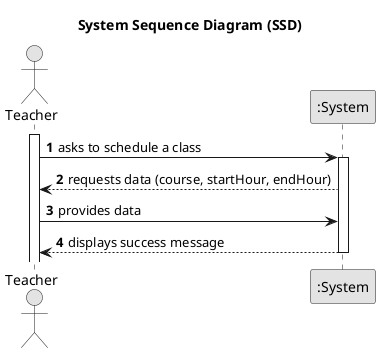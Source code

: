 @startuml
skinparam monochrome true
skinparam packageStyle rectangle
skinparam shadowing false

title System Sequence Diagram (SSD)

autonumber

actor "Teacher" as ADM
participant ":System" as System

activate ADM

    ADM -> System : asks to schedule a class
    activate System

        System --> ADM : requests data (course, startHour, endHour)


    ADM -> System : provides data

    System --> ADM : displays success message
    deactivate System


@enduml